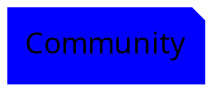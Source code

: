 digraph G {
  "Community" [shape = "note",style = "filled",color = "blue",fontname = "Verdana",URL = "http://turbolent.com:8080/pages/Community"];
}
